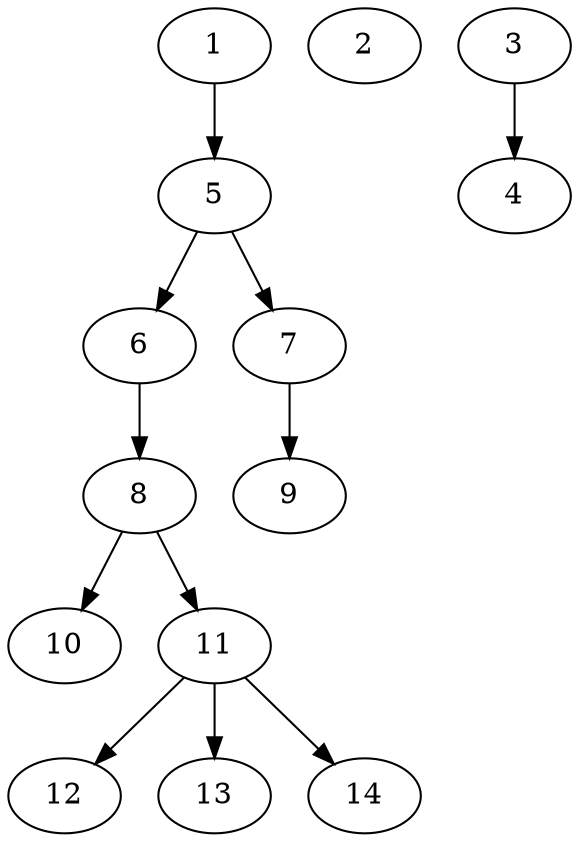 // DAG (tier=1-easy, mode=compute, n=14, ccr=0.289, fat=0.437, density=0.229, regular=0.790, jump=0.044, mindata=262144, maxdata=2097152)
// DAG automatically generated by daggen at Sun Aug 24 16:33:32 2025
// /home/ermia/Project/Environments/daggen/bin/daggen --dot --ccr 0.289 --fat 0.437 --regular 0.790 --density 0.229 --jump 0.044 --mindata 262144 --maxdata 2097152 -n 14 
digraph G {
  1 [size="257142978735243264", alpha="0.06", expect_size="128571489367621632"]
  1 -> 5 [size ="3234991177728"]
  2 [size="204128387072000000", alpha="0.19", expect_size="102064193536000000"]
  3 [size="3860789876681080832", alpha="0.04", expect_size="1930394938340540416"]
  3 -> 4 [size ="19688264302592"]
  4 [size="33334378082746", alpha="0.11", expect_size="16667189041373"]
  5 [size="3502057907644530688", alpha="0.10", expect_size="1751028953822265344"]
  5 -> 6 [size ="18448973299712"]
  5 -> 7 [size ="18448973299712"]
  6 [size="50408439541306000", alpha="0.09", expect_size="25204219770653000"]
  6 -> 8 [size ="25690112000000"]
  7 [size="268390194386094", alpha="0.14", expect_size="134195097193047"]
  7 -> 9 [size ="7570718720000"]
  8 [size="12707863044901058", alpha="0.18", expect_size="6353931522450529"]
  8 -> 10 [size ="19713975386112"]
  8 -> 11 [size ="19713975386112"]
  9 [size="3592410154760408", alpha="0.07", expect_size="1796205077380204"]
  10 [size="1402039843755655168", alpha="0.04", expect_size="701019921877827584"]
  11 [size="7684759157405359", alpha="0.08", expect_size="3842379578702679"]
  11 -> 12 [size ="7302190989312"]
  11 -> 13 [size ="7302190989312"]
  11 -> 14 [size ="7302190989312"]
  12 [size="87169300103692288", alpha="0.16", expect_size="43584650051846144"]
  13 [size="58794767625206040", alpha="0.15", expect_size="29397383812603020"]
  14 [size="15084226130227446", alpha="0.15", expect_size="7542113065113723"]
}